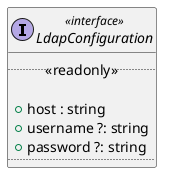 @startuml LdapConfiguration diagram
interface LdapConfiguration <<interface>> {
  ..<<readonly>>..

  + host : string
  + username ?: string
  + password ?: string
  ....
}
@enduml
